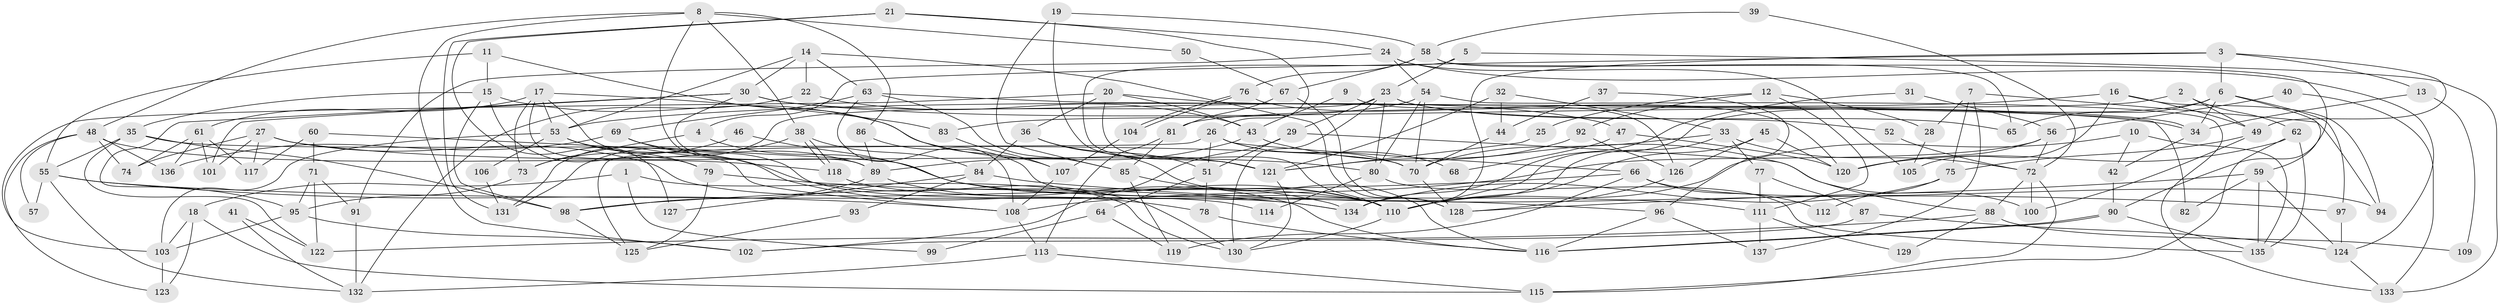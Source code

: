// coarse degree distribution, {2: 0.047619047619047616, 9: 0.14285714285714285, 10: 0.047619047619047616, 11: 0.11904761904761904, 4: 0.047619047619047616, 6: 0.19047619047619047, 8: 0.09523809523809523, 3: 0.07142857142857142, 13: 0.023809523809523808, 7: 0.16666666666666666, 5: 0.047619047619047616}
// Generated by graph-tools (version 1.1) at 2025/37/03/04/25 23:37:03]
// undirected, 137 vertices, 274 edges
graph export_dot {
  node [color=gray90,style=filled];
  1;
  2;
  3;
  4;
  5;
  6;
  7;
  8;
  9;
  10;
  11;
  12;
  13;
  14;
  15;
  16;
  17;
  18;
  19;
  20;
  21;
  22;
  23;
  24;
  25;
  26;
  27;
  28;
  29;
  30;
  31;
  32;
  33;
  34;
  35;
  36;
  37;
  38;
  39;
  40;
  41;
  42;
  43;
  44;
  45;
  46;
  47;
  48;
  49;
  50;
  51;
  52;
  53;
  54;
  55;
  56;
  57;
  58;
  59;
  60;
  61;
  62;
  63;
  64;
  65;
  66;
  67;
  68;
  69;
  70;
  71;
  72;
  73;
  74;
  75;
  76;
  77;
  78;
  79;
  80;
  81;
  82;
  83;
  84;
  85;
  86;
  87;
  88;
  89;
  90;
  91;
  92;
  93;
  94;
  95;
  96;
  97;
  98;
  99;
  100;
  101;
  102;
  103;
  104;
  105;
  106;
  107;
  108;
  109;
  110;
  111;
  112;
  113;
  114;
  115;
  116;
  117;
  118;
  119;
  120;
  121;
  122;
  123;
  124;
  125;
  126;
  127;
  128;
  129;
  130;
  131;
  132;
  133;
  134;
  135;
  136;
  137;
  1 -- 130;
  1 -- 18;
  1 -- 99;
  2 -- 81;
  2 -- 62;
  2 -- 49;
  3 -- 6;
  3 -- 49;
  3 -- 4;
  3 -- 13;
  3 -- 134;
  4 -- 110;
  4 -- 73;
  5 -- 23;
  5 -- 121;
  5 -- 133;
  6 -- 34;
  6 -- 110;
  6 -- 59;
  6 -- 65;
  6 -- 97;
  7 -- 75;
  7 -- 94;
  7 -- 28;
  7 -- 137;
  8 -- 38;
  8 -- 89;
  8 -- 48;
  8 -- 50;
  8 -- 86;
  8 -- 102;
  9 -- 126;
  9 -- 43;
  10 -- 110;
  10 -- 135;
  10 -- 42;
  11 -- 55;
  11 -- 15;
  11 -- 107;
  12 -- 28;
  12 -- 92;
  12 -- 25;
  12 -- 111;
  13 -- 34;
  13 -- 109;
  14 -- 30;
  14 -- 53;
  14 -- 22;
  14 -- 63;
  14 -- 128;
  15 -- 121;
  15 -- 98;
  15 -- 35;
  15 -- 79;
  16 -- 49;
  16 -- 53;
  16 -- 94;
  16 -- 105;
  17 -- 73;
  17 -- 83;
  17 -- 53;
  17 -- 61;
  17 -- 108;
  17 -- 114;
  18 -- 123;
  18 -- 103;
  18 -- 115;
  19 -- 85;
  19 -- 58;
  19 -- 121;
  20 -- 36;
  20 -- 110;
  20 -- 34;
  20 -- 43;
  20 -- 103;
  21 -- 26;
  21 -- 24;
  21 -- 127;
  21 -- 131;
  22 -- 43;
  22 -- 132;
  23 -- 131;
  23 -- 65;
  23 -- 29;
  23 -- 52;
  23 -- 80;
  23 -- 130;
  24 -- 91;
  24 -- 54;
  24 -- 105;
  24 -- 124;
  25 -- 121;
  26 -- 70;
  26 -- 125;
  26 -- 51;
  26 -- 66;
  26 -- 68;
  27 -- 101;
  27 -- 80;
  27 -- 74;
  27 -- 110;
  27 -- 117;
  28 -- 105;
  29 -- 102;
  29 -- 51;
  29 -- 88;
  30 -- 95;
  30 -- 89;
  30 -- 34;
  30 -- 47;
  30 -- 101;
  31 -- 134;
  31 -- 56;
  32 -- 33;
  32 -- 121;
  32 -- 44;
  33 -- 70;
  33 -- 110;
  33 -- 72;
  33 -- 77;
  34 -- 42;
  35 -- 55;
  35 -- 70;
  35 -- 98;
  35 -- 122;
  36 -- 116;
  36 -- 51;
  36 -- 84;
  37 -- 44;
  37 -- 96;
  38 -- 84;
  38 -- 118;
  38 -- 118;
  38 -- 131;
  39 -- 58;
  39 -- 72;
  40 -- 56;
  40 -- 133;
  41 -- 122;
  41 -- 132;
  42 -- 90;
  43 -- 89;
  43 -- 100;
  44 -- 70;
  45 -- 110;
  45 -- 120;
  45 -- 126;
  46 -- 134;
  46 -- 73;
  47 -- 120;
  47 -- 68;
  48 -- 74;
  48 -- 57;
  48 -- 118;
  48 -- 123;
  48 -- 136;
  49 -- 100;
  49 -- 75;
  50 -- 67;
  51 -- 64;
  51 -- 78;
  52 -- 72;
  53 -- 79;
  53 -- 78;
  53 -- 103;
  53 -- 106;
  54 -- 80;
  54 -- 133;
  54 -- 70;
  54 -- 83;
  55 -- 96;
  55 -- 132;
  55 -- 57;
  55 -- 108;
  56 -- 72;
  56 -- 108;
  56 -- 120;
  58 -- 67;
  58 -- 90;
  58 -- 65;
  58 -- 76;
  59 -- 128;
  59 -- 82;
  59 -- 124;
  59 -- 135;
  60 -- 117;
  60 -- 111;
  60 -- 71;
  61 -- 136;
  61 -- 74;
  61 -- 101;
  61 -- 117;
  62 -- 135;
  62 -- 120;
  62 -- 115;
  63 -- 108;
  63 -- 69;
  63 -- 82;
  63 -- 85;
  64 -- 119;
  64 -- 99;
  66 -- 98;
  66 -- 94;
  66 -- 112;
  66 -- 119;
  67 -- 81;
  67 -- 128;
  69 -- 89;
  69 -- 130;
  69 -- 136;
  70 -- 128;
  71 -- 122;
  71 -- 91;
  71 -- 95;
  72 -- 115;
  72 -- 88;
  72 -- 100;
  73 -- 95;
  75 -- 134;
  75 -- 112;
  76 -- 104;
  76 -- 104;
  76 -- 120;
  77 -- 87;
  77 -- 111;
  78 -- 116;
  79 -- 134;
  79 -- 125;
  80 -- 135;
  80 -- 114;
  81 -- 85;
  81 -- 113;
  83 -- 107;
  84 -- 97;
  84 -- 93;
  84 -- 127;
  85 -- 110;
  85 -- 119;
  86 -- 110;
  86 -- 89;
  87 -- 124;
  87 -- 102;
  88 -- 109;
  88 -- 122;
  88 -- 129;
  89 -- 116;
  89 -- 98;
  90 -- 116;
  90 -- 116;
  90 -- 135;
  91 -- 132;
  92 -- 121;
  92 -- 126;
  93 -- 125;
  95 -- 103;
  95 -- 102;
  96 -- 116;
  96 -- 137;
  97 -- 124;
  98 -- 125;
  103 -- 123;
  104 -- 107;
  106 -- 131;
  107 -- 108;
  108 -- 113;
  110 -- 130;
  111 -- 129;
  111 -- 137;
  113 -- 115;
  113 -- 132;
  118 -- 134;
  121 -- 130;
  124 -- 133;
  126 -- 128;
}
